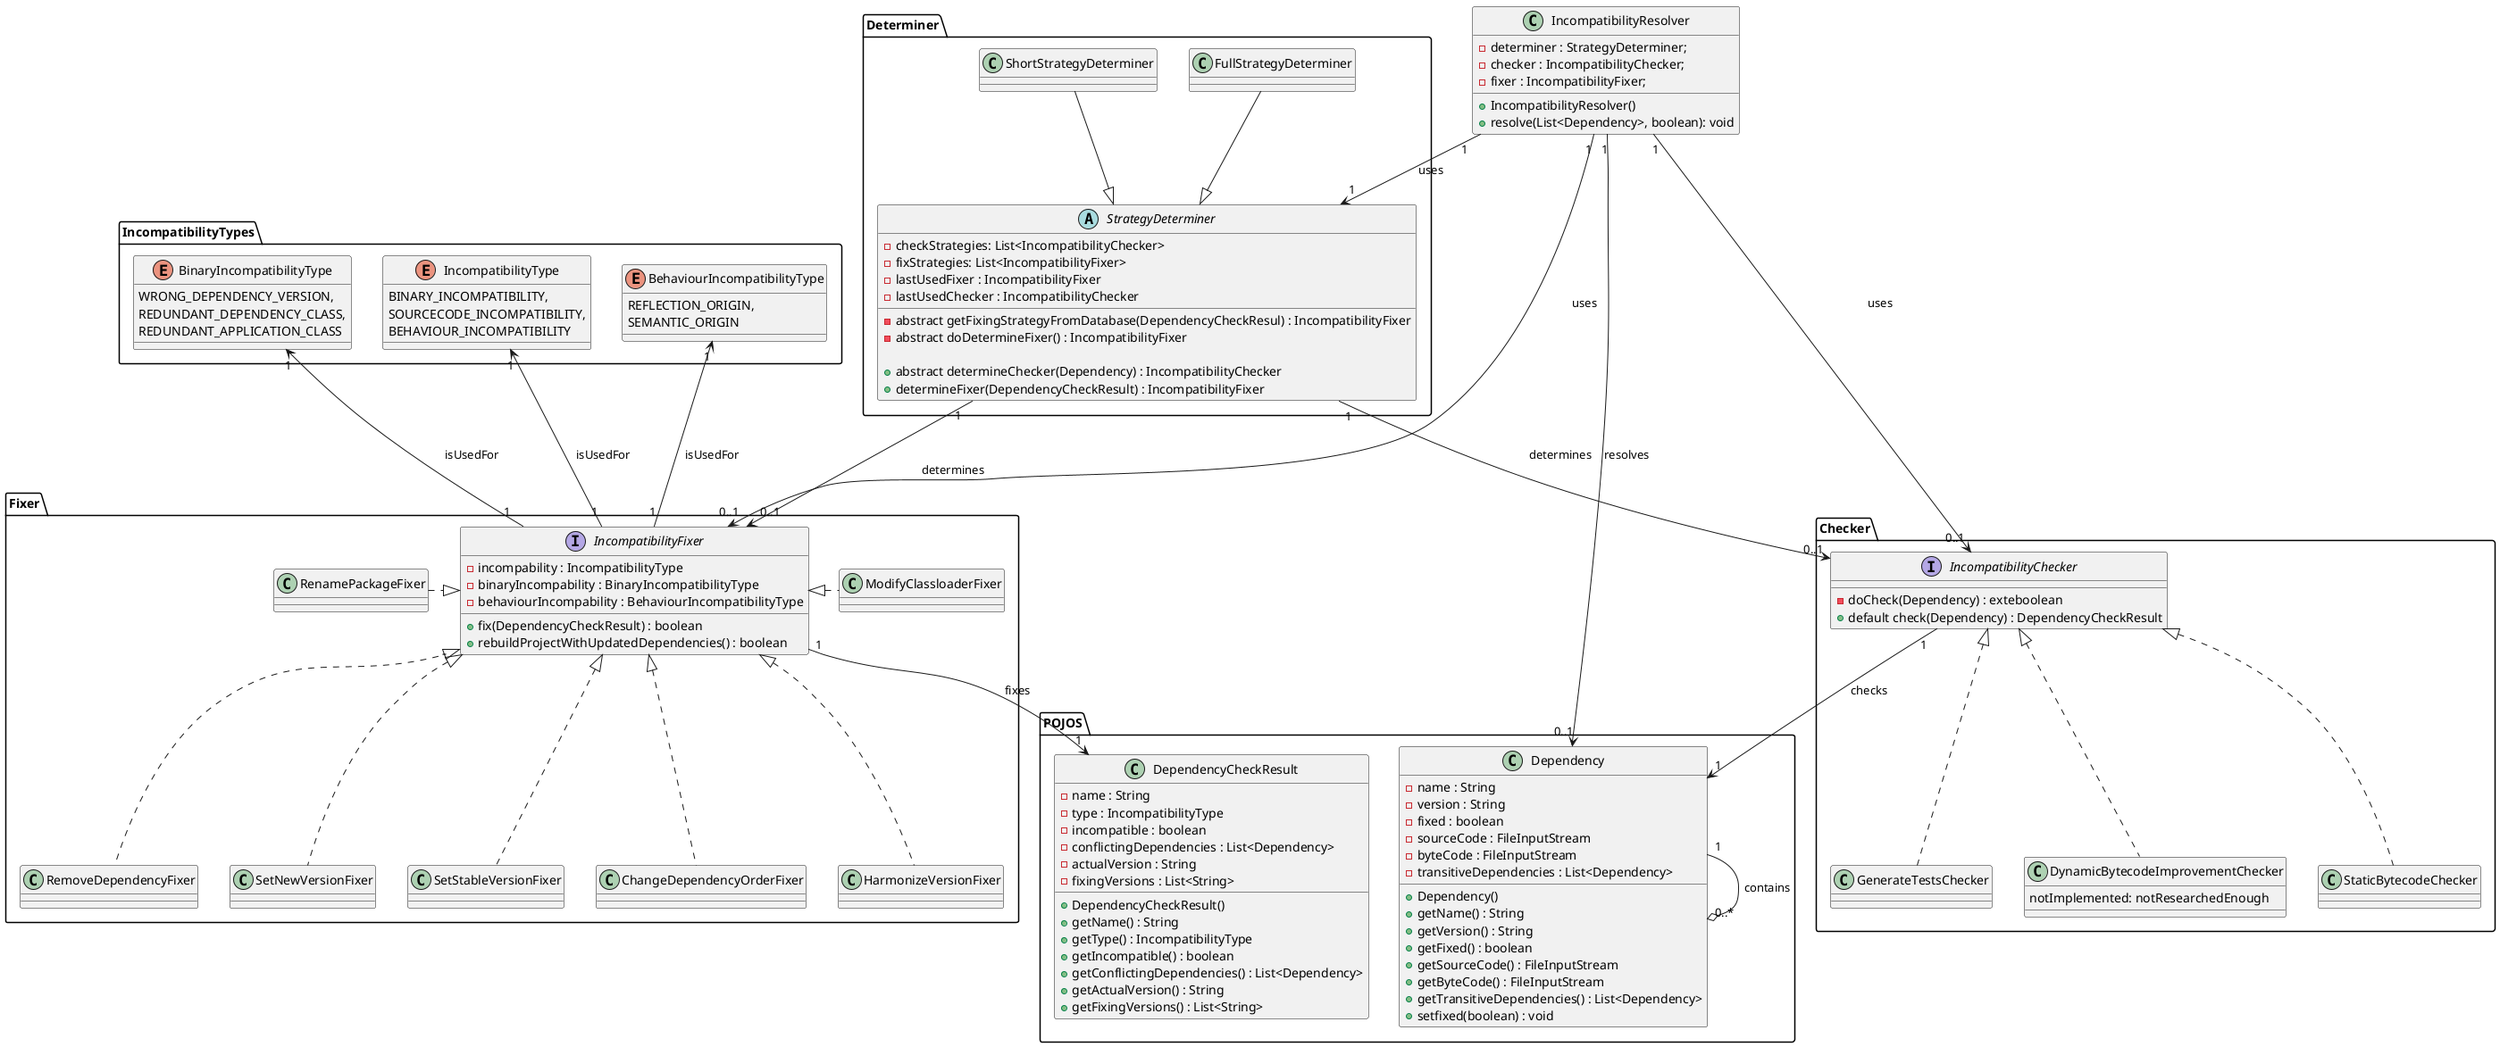 @startuml
top to bottom direction

package "POJOS" {

        class DependencyCheckResult {
        - name : String
        - type : IncompatibilityType
        - incompatible : boolean
        - conflictingDependencies : List<Dependency>
        - actualVersion : String
        - fixingVersions : List<String>

        + DependencyCheckResult()
        + getName() : String
        + getType() : IncompatibilityType
        + getIncompatible() : boolean
        + getConflictingDependencies() : List<Dependency>
        + getActualVersion() : String
        + getFixingVersions() : List<String>
    }

    class Dependency {
        - name : String
        - version : String
        - fixed : boolean
        - sourceCode : FileInputStream
        - byteCode : FileInputStream
        - transitiveDependencies : List<Dependency>

        + Dependency()
        + getName() : String
        + getVersion() : String
        + getFixed() : boolean
        + getSourceCode() : FileInputStream
        + getByteCode() : FileInputStream
        + getTransitiveDependencies() : List<Dependency>
        + setfixed(boolean) : void
    }
}

package "Fixer" {
    interface IncompatibilityFixer {
        - incompability : IncompatibilityType
        - binaryIncompability : BinaryIncompatibilityType
        - behaviourIncompability : BehaviourIncompatibilityType

        + fix(DependencyCheckResult) : boolean
        + rebuildProjectWithUpdatedDependencies() : boolean
    }

    class RenamePackageFixer {}
    class ChangeDependencyOrderFixer {}
    class HarmonizeVersionFixer {}
    class ModifyClassloaderFixer {}
    class RemoveDependencyFixer {}
    class SetNewVersionFixer {}
    class SetStableVersionFixer {}
}

package "Checker"{
    interface IncompatibilityChecker {
        - doCheck(Dependency) : exteboolean
        + default check(Dependency) : DependencyCheckResult
    }

    class StaticBytecodeChecker {}
    class GenerateTestsChecker {}
    class DynamicBytecodeImprovementChecker {
        notImplemented: notResearchedEnough
    }
}

class IncompatibilityResolver{
    - determiner : StrategyDeterminer;
    - checker : IncompatibilityChecker;
    - fixer : IncompatibilityFixer;

    + IncompatibilityResolver()
    + resolve(List<Dependency>, boolean): void
}

package "Determiner"{
    abstract StrategyDeterminer{
        - checkStrategies: List<IncompatibilityChecker>
        - fixStrategies: List<IncompatibilityFixer>
        - lastUsedFixer : IncompatibilityFixer
        - lastUsedChecker : IncompatibilityChecker

        - abstract getFixingStrategyFromDatabase(DependencyCheckResul) : IncompatibilityFixer
        - abstract doDetermineFixer() : IncompatibilityFixer

        + abstract determineChecker(Dependency) : IncompatibilityChecker
        + determineFixer(DependencyCheckResult) : IncompatibilityFixer
    }

    class FullStrategyDeterminer{
    }

    class ShortStrategyDeterminer{
    }
}


package "IncompatibilityTypes"{
    enum IncompatibilityType {
        BINARY_INCOMPATIBILITY,
        SOURCECODE_INCOMPATIBILITY,
        BEHAVIOUR_INCOMPATIBILITY
    }

    enum BinaryIncompatibilityType {
        WRONG_DEPENDENCY_VERSION,
        REDUNDANT_DEPENDENCY_CLASS,
        REDUNDANT_APPLICATION_CLASS
    }

    enum BehaviourIncompatibilityType {
        REFLECTION_ORIGIN,
        SEMANTIC_ORIGIN
    }
}


Dependency "1" --o "0..*" Dependency : contains

IncompatibilityResolver "1" --> "1" StrategyDeterminer : uses
IncompatibilityResolver "1" --> "0..1" IncompatibilityFixer : uses
IncompatibilityResolver "1" -r-> "0..1" IncompatibilityChecker : uses
IncompatibilityResolver "1" --> "0..1" Dependency : resolves

FullStrategyDeterminer --|> StrategyDeterminer
ShortStrategyDeterminer --|> StrategyDeterminer

StrategyDeterminer "1" --> "0..1" IncompatibilityFixer : \n\ndetermines
StrategyDeterminer "1" --> "0..1" IncompatibilityChecker : determines

IncompatibilityFixer "1" --> "1"  DependencyCheckResult : fixes
IncompatibilityFixer "1" -u-> "1"  IncompatibilityType : isUsedFor
IncompatibilityFixer "1" -u-> "1"  BinaryIncompatibilityType : isUsedFor
IncompatibilityFixer "1" -u-> "1"  BehaviourIncompatibilityType : isUsedFor
IncompatibilityChecker "1" --> "1"  Dependency : checks

IncompatibilityFixer <|.l. RenamePackageFixer
IncompatibilityFixer <|.. ChangeDependencyOrderFixer
IncompatibilityFixer <|.. HarmonizeVersionFixer
IncompatibilityFixer <|.r. ModifyClassloaderFixer
IncompatibilityFixer <|.. RemoveDependencyFixer
IncompatibilityFixer <|.. SetNewVersionFixer
IncompatibilityFixer <|.. SetStableVersionFixer

IncompatibilityChecker <|.. StaticBytecodeChecker
IncompatibilityChecker <|.. GenerateTestsChecker
IncompatibilityChecker <|.. DynamicBytecodeImprovementChecker
@enduml
